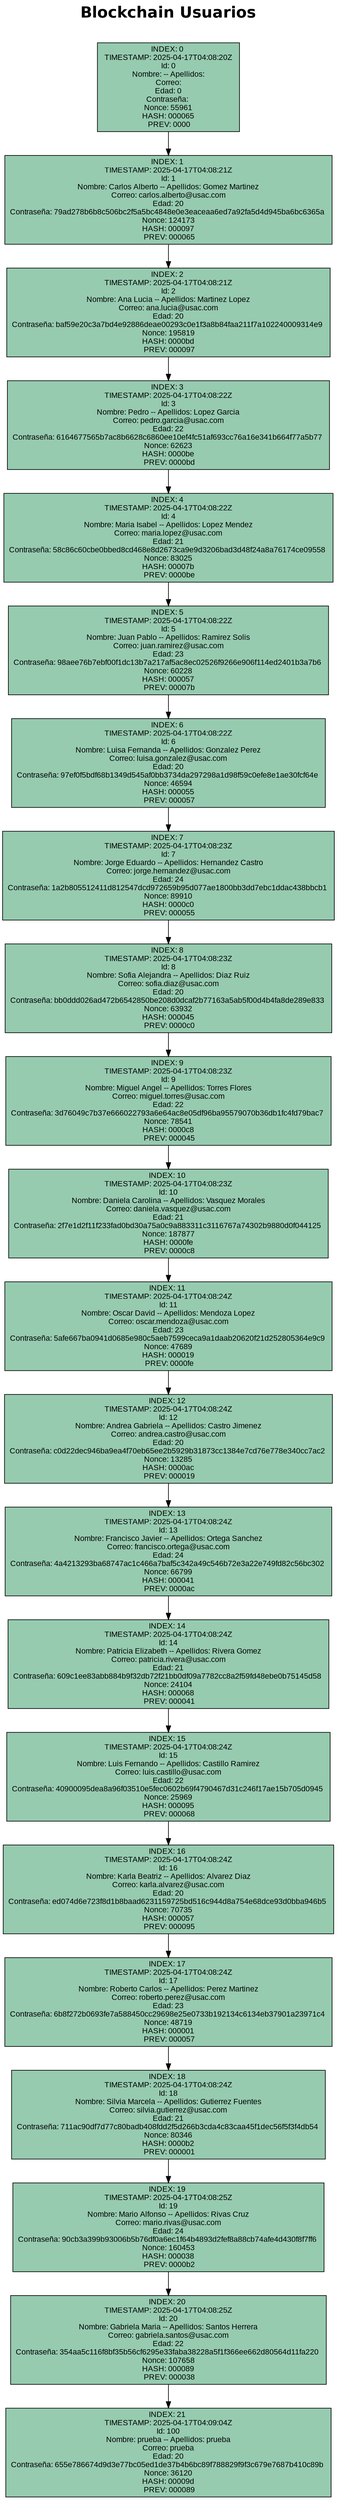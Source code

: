 digraph Blockchain {
    node [shape=record, style=filled, fontname="Arial"];
    label = "Blockchain Usuarios

";
    labelloc = "t";
    fontsize = 24;
    fontname = "Helvetica-Bold";
    Block0 [label="{ INDEX: 21 \n TIMESTAMP: 2025-04-17T04:09:04Z \n Id: 100 \n Nombre: prueba -- Apellidos: prueba \n Correo: prueba \n Edad: 20 \nContraseña: 655e786674d9d3e77bc05ed1de37b4b6bc89f788829f9f3c679e7687b410c89b \n Nonce: 36120 \n HASH: 00009d \n PREV: 000089 }"      style="filled" fillcolor="#96cbb0" fontname="Arial" fontsize = 12];
    Block1 [label="{ INDEX: 20 \n TIMESTAMP: 2025-04-17T04:08:25Z \n Id: 20 \n Nombre: Gabriela Maria -- Apellidos: Santos Herrera \n Correo: gabriela.santos@usac.com \n Edad: 22 \nContraseña: 354aa5c116f8bf35b56cf6295e33faba38228a5f1f366ee662d80564d11fa220 \n Nonce: 107658 \n HASH: 000089 \n PREV: 000038 }"      style="filled" fillcolor="#96cbb0" fontname="Arial" fontsize = 12];
    Block1 -> Block0;
    Block2 [label="{ INDEX: 19 \n TIMESTAMP: 2025-04-17T04:08:25Z \n Id: 19 \n Nombre: Mario Alfonso -- Apellidos: Rivas Cruz \n Correo: mario.rivas@usac.com \n Edad: 24 \nContraseña: 90cb3a399b93006b5b76df0a6ec1f64b4893d2fef8a88cb74afe4d430f8f7ff6 \n Nonce: 160453 \n HASH: 000038 \n PREV: 0000b2 }"      style="filled" fillcolor="#96cbb0" fontname="Arial" fontsize = 12];
    Block2 -> Block1;
    Block3 [label="{ INDEX: 18 \n TIMESTAMP: 2025-04-17T04:08:24Z \n Id: 18 \n Nombre: Silvia Marcela -- Apellidos: Gutierrez Fuentes \n Correo: silvia.gutierrez@usac.com \n Edad: 21 \nContraseña: 711ac90df7d77c80badb408fdd2f5d266b3cda4c83caa45f1dec56f5f3f4db54 \n Nonce: 80346 \n HASH: 0000b2 \n PREV: 000001 }"      style="filled" fillcolor="#96cbb0" fontname="Arial" fontsize = 12];
    Block3 -> Block2;
    Block4 [label="{ INDEX: 17 \n TIMESTAMP: 2025-04-17T04:08:24Z \n Id: 17 \n Nombre: Roberto Carlos -- Apellidos: Perez Martinez \n Correo: roberto.perez@usac.com \n Edad: 23 \nContraseña: 6b8f272b0693fe7a588450cc29698e25e0733b192134c6134eb37901a23971c4 \n Nonce: 48719 \n HASH: 000001 \n PREV: 000057 }"      style="filled" fillcolor="#96cbb0" fontname="Arial" fontsize = 12];
    Block4 -> Block3;
    Block5 [label="{ INDEX: 16 \n TIMESTAMP: 2025-04-17T04:08:24Z \n Id: 16 \n Nombre: Karla Beatriz -- Apellidos: Alvarez Diaz \n Correo: karla.alvarez@usac.com \n Edad: 20 \nContraseña: ed074d6e723f8d1b8baad6231159725bd516c944d8a754e68dce93d0bba946b5 \n Nonce: 70735 \n HASH: 000057 \n PREV: 000095 }"      style="filled" fillcolor="#96cbb0" fontname="Arial" fontsize = 12];
    Block5 -> Block4;
    Block6 [label="{ INDEX: 15 \n TIMESTAMP: 2025-04-17T04:08:24Z \n Id: 15 \n Nombre: Luis Fernando -- Apellidos: Castillo Ramirez \n Correo: luis.castillo@usac.com \n Edad: 22 \nContraseña: 40900095dea8a96f03510e5fec0602b69f4790467d31c246f17ae15b705d0945 \n Nonce: 25969 \n HASH: 000095 \n PREV: 000068 }"      style="filled" fillcolor="#96cbb0" fontname="Arial" fontsize = 12];
    Block6 -> Block5;
    Block7 [label="{ INDEX: 14 \n TIMESTAMP: 2025-04-17T04:08:24Z \n Id: 14 \n Nombre: Patricia Elizabeth -- Apellidos: Rivera Gomez \n Correo: patricia.rivera@usac.com \n Edad: 21 \nContraseña: 609c1ee83abb884b9f32db72f21bb0df09a7782cc8a2f59fd48ebe0b75145d58 \n Nonce: 24104 \n HASH: 000068 \n PREV: 000041 }"      style="filled" fillcolor="#96cbb0" fontname="Arial" fontsize = 12];
    Block7 -> Block6;
    Block8 [label="{ INDEX: 13 \n TIMESTAMP: 2025-04-17T04:08:24Z \n Id: 13 \n Nombre: Francisco Javier -- Apellidos: Ortega Sanchez \n Correo: francisco.ortega@usac.com \n Edad: 24 \nContraseña: 4a4213293ba68747ac1c466a7baf5c342a49c546b72e3a22e749fd82c56bc302 \n Nonce: 66799 \n HASH: 000041 \n PREV: 0000ac }"      style="filled" fillcolor="#96cbb0" fontname="Arial" fontsize = 12];
    Block8 -> Block7;
    Block9 [label="{ INDEX: 12 \n TIMESTAMP: 2025-04-17T04:08:24Z \n Id: 12 \n Nombre: Andrea Gabriela -- Apellidos: Castro Jimenez \n Correo: andrea.castro@usac.com \n Edad: 20 \nContraseña: c0d22dec946ba9ea4f70eb65ee2b5929b31873cc1384e7cd76e778e340cc7ac2 \n Nonce: 13285 \n HASH: 0000ac \n PREV: 000019 }"      style="filled" fillcolor="#96cbb0" fontname="Arial" fontsize = 12];
    Block9 -> Block8;
    Block10 [label="{ INDEX: 11 \n TIMESTAMP: 2025-04-17T04:08:24Z \n Id: 11 \n Nombre: Oscar David -- Apellidos: Mendoza Lopez \n Correo: oscar.mendoza@usac.com \n Edad: 23 \nContraseña: 5afe667ba0941d0685e980c5aeb7599ceca9a1daab20620f21d252805364e9c9 \n Nonce: 47689 \n HASH: 000019 \n PREV: 0000fe }"      style="filled" fillcolor="#96cbb0" fontname="Arial" fontsize = 12];
    Block10 -> Block9;
    Block11 [label="{ INDEX: 10 \n TIMESTAMP: 2025-04-17T04:08:23Z \n Id: 10 \n Nombre: Daniela Carolina -- Apellidos: Vasquez Morales \n Correo: daniela.vasquez@usac.com \n Edad: 21 \nContraseña: 2f7e1d2f11f233fad0bd30a75a0c9a883311c3116767a74302b9880d0f044125 \n Nonce: 187877 \n HASH: 0000fe \n PREV: 0000c8 }"      style="filled" fillcolor="#96cbb0" fontname="Arial" fontsize = 12];
    Block11 -> Block10;
    Block12 [label="{ INDEX: 9 \n TIMESTAMP: 2025-04-17T04:08:23Z \n Id: 9 \n Nombre: Miguel Angel -- Apellidos: Torres Flores \n Correo: miguel.torres@usac.com \n Edad: 22 \nContraseña: 3d76049c7b37e666022793a6e64ac8e05df96ba95579070b36db1fc4fd79bac7 \n Nonce: 78541 \n HASH: 0000c8 \n PREV: 000045 }"      style="filled" fillcolor="#96cbb0" fontname="Arial" fontsize = 12];
    Block12 -> Block11;
    Block13 [label="{ INDEX: 8 \n TIMESTAMP: 2025-04-17T04:08:23Z \n Id: 8 \n Nombre: Sofia Alejandra -- Apellidos: Diaz Ruiz \n Correo: sofia.diaz@usac.com \n Edad: 20 \nContraseña: bb0ddd026ad472b6542850be208d0dcaf2b77163a5ab5f00d4b4fa8de289e833 \n Nonce: 63932 \n HASH: 000045 \n PREV: 0000c0 }"      style="filled" fillcolor="#96cbb0" fontname="Arial" fontsize = 12];
    Block13 -> Block12;
    Block14 [label="{ INDEX: 7 \n TIMESTAMP: 2025-04-17T04:08:23Z \n Id: 7 \n Nombre: Jorge Eduardo -- Apellidos: Hernandez Castro \n Correo: jorge.hernandez@usac.com \n Edad: 24 \nContraseña: 1a2b805512411d812547dcd972659b95d077ae1800bb3dd7ebc1ddac438bbcb1 \n Nonce: 89910 \n HASH: 0000c0 \n PREV: 000055 }"      style="filled" fillcolor="#96cbb0" fontname="Arial" fontsize = 12];
    Block14 -> Block13;
    Block15 [label="{ INDEX: 6 \n TIMESTAMP: 2025-04-17T04:08:22Z \n Id: 6 \n Nombre: Luisa Fernanda -- Apellidos: Gonzalez Perez \n Correo: luisa.gonzalez@usac.com \n Edad: 20 \nContraseña: 97ef0f5bdf68b1349d545af0bb3734da297298a1d98f59c0efe8e1ae30fcf64e \n Nonce: 46594 \n HASH: 000055 \n PREV: 000057 }"      style="filled" fillcolor="#96cbb0" fontname="Arial" fontsize = 12];
    Block15 -> Block14;
    Block16 [label="{ INDEX: 5 \n TIMESTAMP: 2025-04-17T04:08:22Z \n Id: 5 \n Nombre: Juan Pablo -- Apellidos: Ramirez Solis \n Correo: juan.ramirez@usac.com \n Edad: 23 \nContraseña: 98aee76b7ebf00f1dc13b7a217af5ac8ec02526f9266e906f114ed2401b3a7b6 \n Nonce: 60228 \n HASH: 000057 \n PREV: 00007b }"      style="filled" fillcolor="#96cbb0" fontname="Arial" fontsize = 12];
    Block16 -> Block15;
    Block17 [label="{ INDEX: 4 \n TIMESTAMP: 2025-04-17T04:08:22Z \n Id: 4 \n Nombre: Maria Isabel -- Apellidos: Lopez Mendez \n Correo: maria.lopez@usac.com \n Edad: 21 \nContraseña: 58c86c60cbe0bbed8cd468e8d2673ca9e9d3206bad3d48f24a8a76174ce09558 \n Nonce: 83025 \n HASH: 00007b \n PREV: 0000be }"      style="filled" fillcolor="#96cbb0" fontname="Arial" fontsize = 12];
    Block17 -> Block16;
    Block18 [label="{ INDEX: 3 \n TIMESTAMP: 2025-04-17T04:08:22Z \n Id: 3 \n Nombre: Pedro -- Apellidos: Lopez Garcia \n Correo: pedro.garcia@usac.com \n Edad: 22 \nContraseña: 6164677565b7ac8b6628c6860ee10ef4fc51af693cc76a16e341b664f77a5b77 \n Nonce: 62623 \n HASH: 0000be \n PREV: 0000bd }"      style="filled" fillcolor="#96cbb0" fontname="Arial" fontsize = 12];
    Block18 -> Block17;
    Block19 [label="{ INDEX: 2 \n TIMESTAMP: 2025-04-17T04:08:21Z \n Id: 2 \n Nombre: Ana Lucia -- Apellidos: Martinez Lopez \n Correo: ana.lucia@usac.com \n Edad: 20 \nContraseña: baf59e20c3a7bd4e92886deae00293c0e1f3a8b84faa211f7a102240009314e9 \n Nonce: 195819 \n HASH: 0000bd \n PREV: 000097 }"      style="filled" fillcolor="#96cbb0" fontname="Arial" fontsize = 12];
    Block19 -> Block18;
    Block20 [label="{ INDEX: 1 \n TIMESTAMP: 2025-04-17T04:08:21Z \n Id: 1 \n Nombre: Carlos Alberto -- Apellidos: Gomez Martinez \n Correo: carlos.alberto@usac.com \n Edad: 20 \nContraseña: 79ad278b6b8c506bc2f5a5bc4848e0e3eaceaa6ed7a92fa5d4d945ba6bc6365a \n Nonce: 124173 \n HASH: 000097 \n PREV: 000065 }"      style="filled" fillcolor="#96cbb0" fontname="Arial" fontsize = 12];
    Block20 -> Block19;
    Block21 [label="{ INDEX: 0 \n TIMESTAMP: 2025-04-17T04:08:20Z \n Id: 0 \n Nombre:  -- Apellidos:  \n Correo:  \n Edad: 0 \nContraseña:  \n Nonce: 55961 \n HASH: 000065 \n PREV: 0000 }"      style="filled" fillcolor="#96cbb0" fontname="Arial" fontsize = 12];
    Block21 -> Block20;
}
